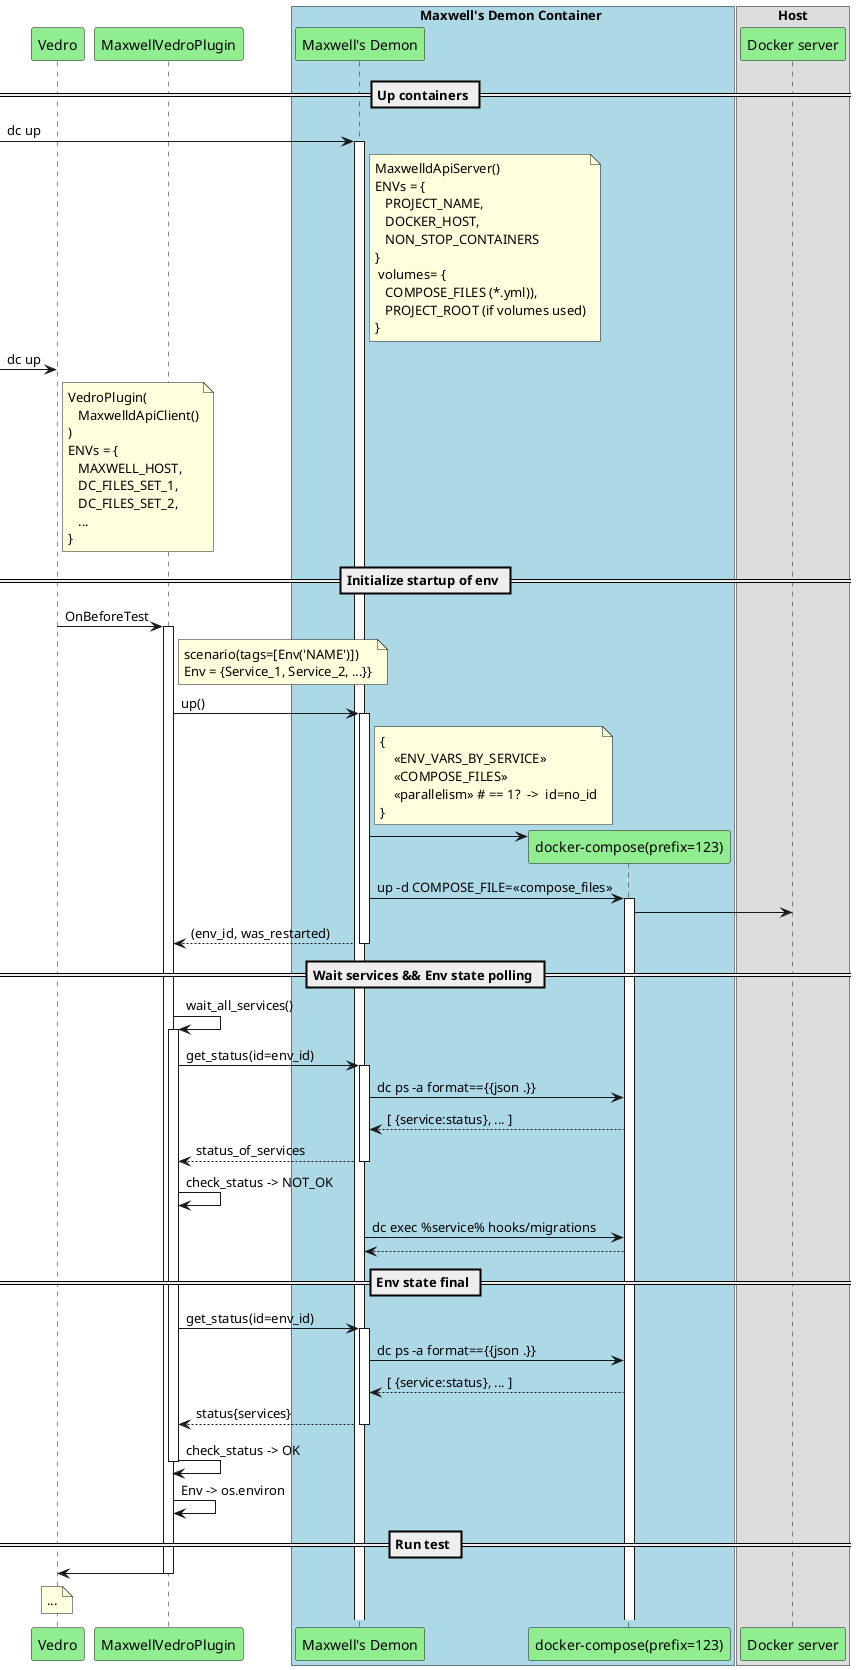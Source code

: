 @startuml
participant Vedro #lightgreen
participant MaxwellVedroPlugin #lightgreen
box Maxwell's Demon Container #lightblue
participant "Maxwell's Demon" #lightgreen



== Up containers ==

[-> "Maxwell's Demon": dc up
activate "Maxwell's Demon"
note right "Maxwell's Demon": MaxwelldApiServer() \nENVs = {\n   PROJECT_NAME, \n   DOCKER_HOST, \n   NON_STOP_CONTAINERS\n} \n volumes= {\n   COMPOSE_FILES (*.yml)), \n   PROJECT_ROOT (if volumes used)\n}

[-> Vedro: dc up
note right Vedro: VedroPlugin(\n   MaxwelldApiClient()\n) \nENVs = {\n   MAXWELL_HOST, \n   DC_FILES_SET_1,\n   DC_FILES_SET_2, \n   ...\n}



== Initialize startup of env ==

Vedro -> MaxwellVedroPlugin: OnBeforeTest

note right  MaxwellVedroPlugin : scenario(tags=[Env('NAME')])\nEnv = {Service_1, Service_2, ...}}
activate MaxwellVedroPlugin

MaxwellVedroPlugin -> "Maxwell's Demon" : up()
note right "Maxwell's Demon"
{
    << ENV_VARS_BY_SERVICE >>
    << COMPOSE_FILES >>
    << parallelism >> # == 1?  ->  id=no_id
}
end note
activate "Maxwell's Demon"


participant "docker-compose(prefix=123)" #lightgreen
end box

"Maxwell's Demon" -> "docker-compose(prefix=123)" **:

"Maxwell's Demon" -> "docker-compose(prefix=123)": up -d COMPOSE_FILE=<< compose_files >>
activate "docker-compose(prefix=123)"

box Host
participant "Docker server" #lightgreen
end box

"docker-compose(prefix=123)" -> "Docker server"

MaxwellVedroPlugin <-- "Maxwell's Demon" : (env_id, was_restarted)
deactivate "Maxwell's Demon"



== Wait services && Env state polling ==


MaxwellVedroPlugin -> MaxwellVedroPlugin: wait_all_services()
activate MaxwellVedroPlugin

MaxwellVedroPlugin -> "Maxwell's Demon" : get_status(id=env_id)
activate "Maxwell's Demon"

"Maxwell's Demon" -> "docker-compose(prefix=123)" : dc ps -a format=={{json .}}
"Maxwell's Demon" <-- "docker-compose(prefix=123)" : [ {service:status}, ... ]

return status_of_services

MaxwellVedroPlugin -> MaxwellVedroPlugin: check_status -> NOT_OK

"Maxwell's Demon" -> "docker-compose(prefix=123)": dc exec %service% hooks/migrations

"Maxwell's Demon" <-- "docker-compose(prefix=123)"



== Env state final ==

MaxwellVedroPlugin -> "Maxwell's Demon" : get_status(id=env_id)
activate "Maxwell's Demon"

"Maxwell's Demon" -> "docker-compose(prefix=123)" : dc ps -a format=={{json .}}
"Maxwell's Demon" <-- "docker-compose(prefix=123)" : [ {service:status}, ... ]

return status{services}

MaxwellVedroPlugin -> MaxwellVedroPlugin: check_status -> OK
deactivate MaxwellVedroPlugin


MaxwellVedroPlugin -> MaxwellVedroPlugin: Env -> os.environ


== Run test ==


MaxwellVedroPlugin -> Vedro:
deactivate MaxwellVedroPlugin
note over Vedro: ...
@enduml
